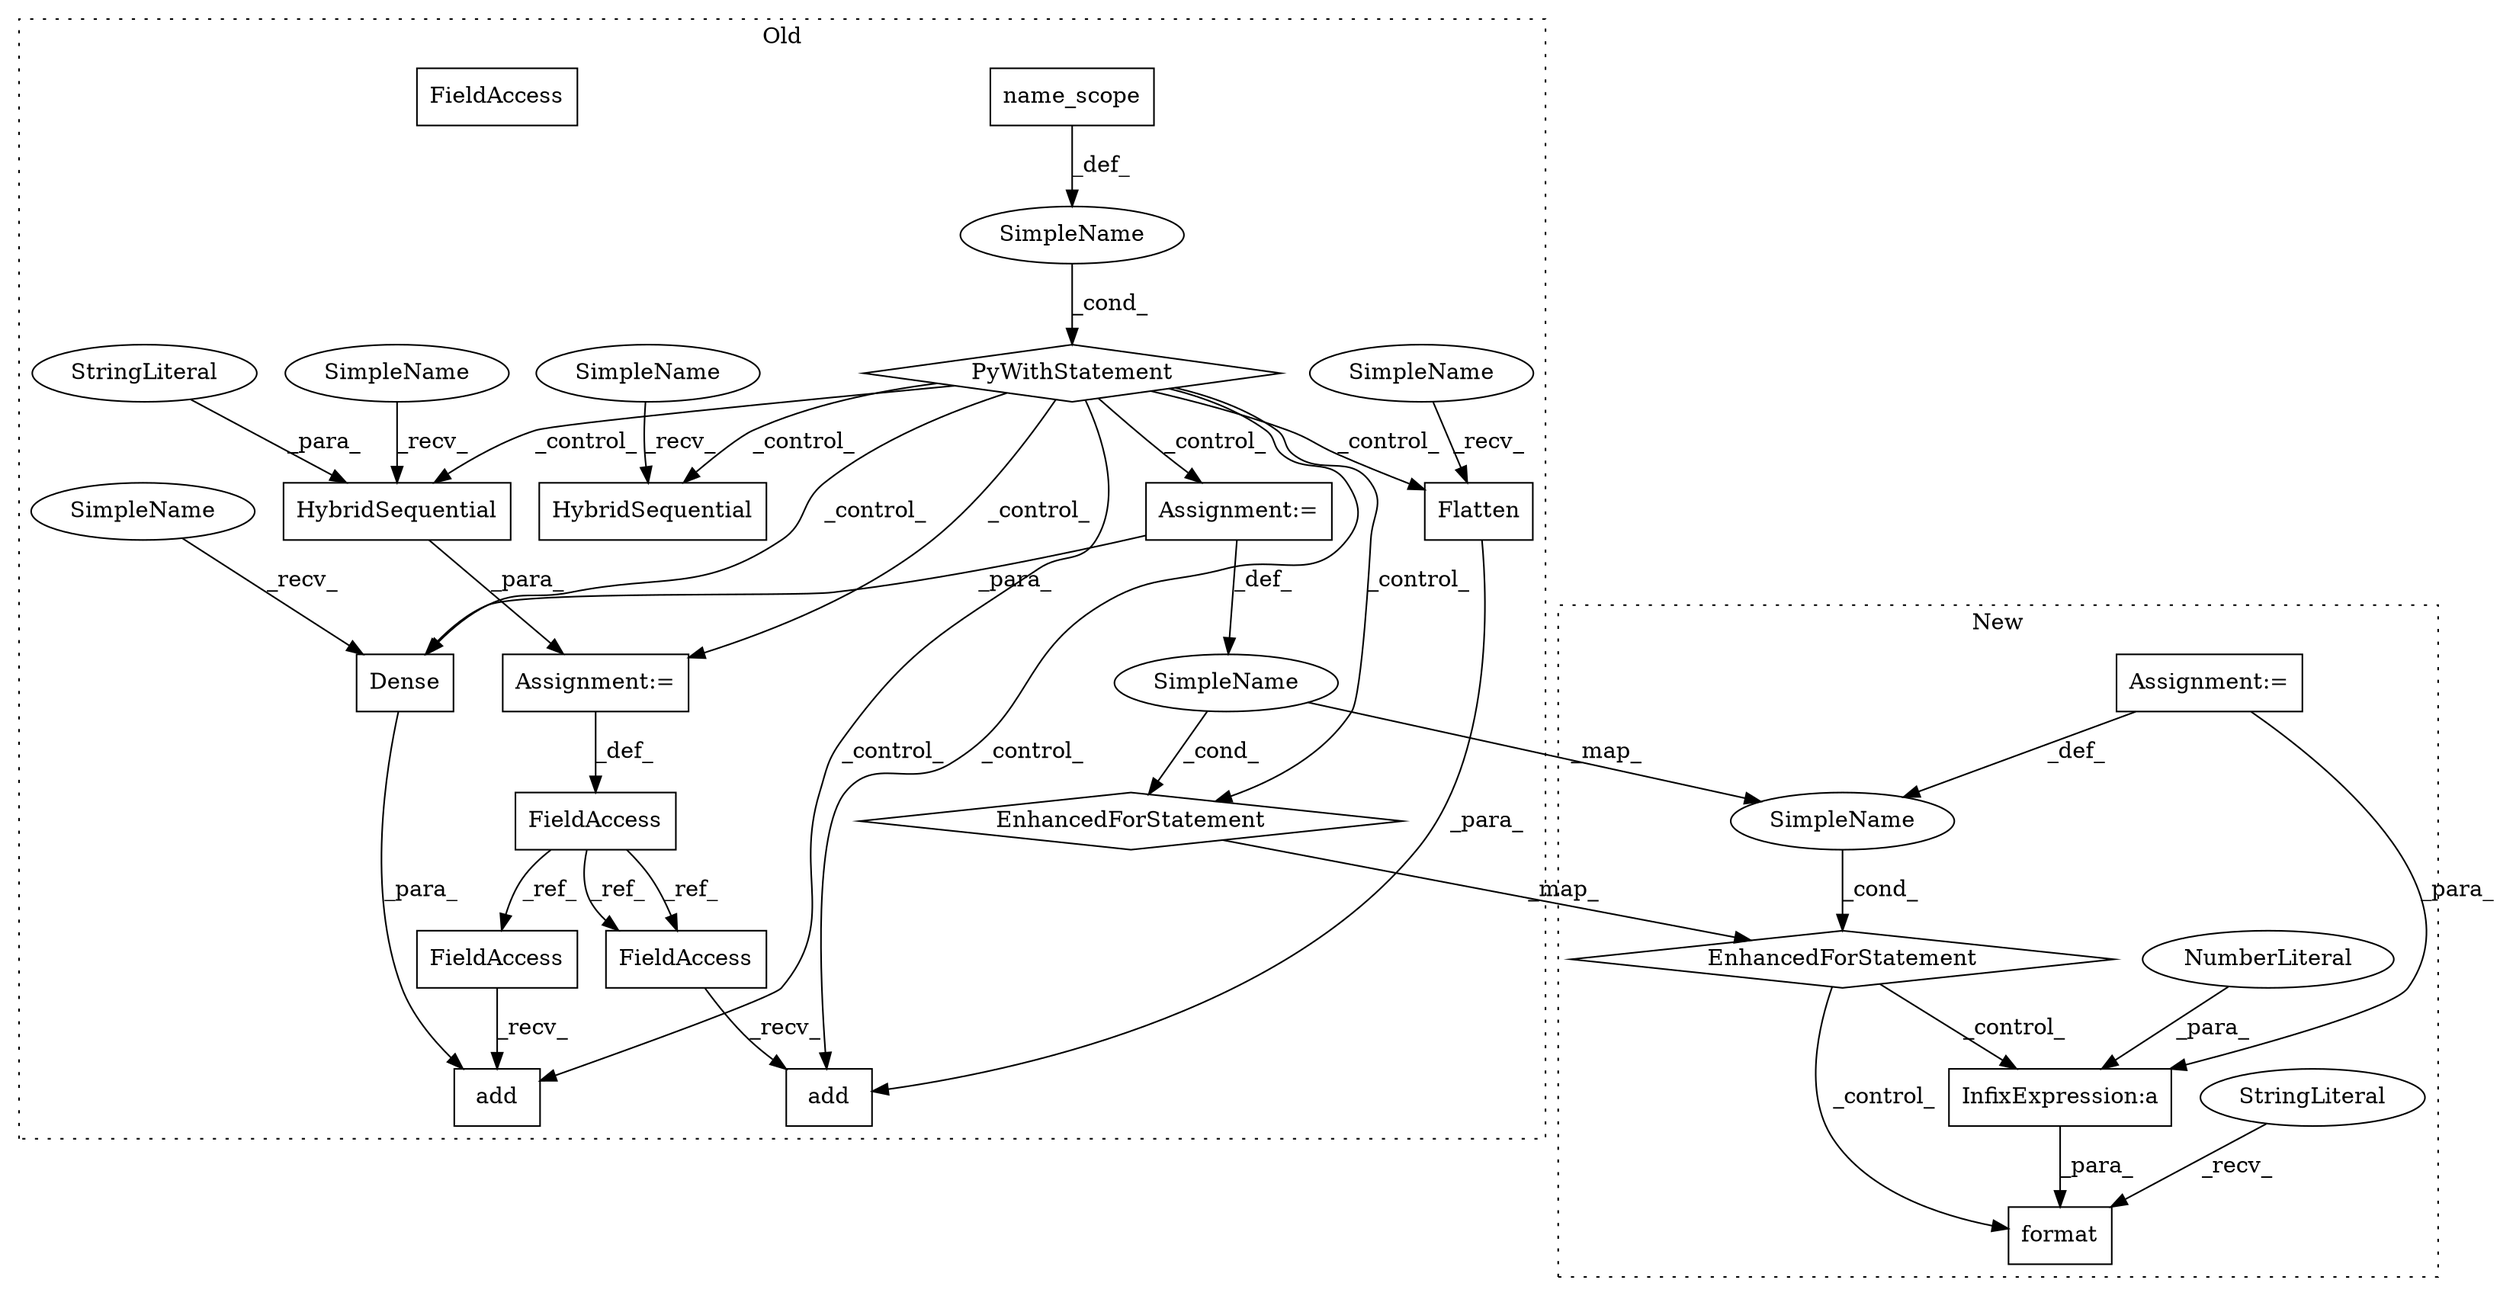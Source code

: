 digraph G {
subgraph cluster0 {
1 [label="name_scope" a="32" s="5915" l="12" shape="box"];
4 [label="PyWithStatement" a="104" s="5900,5927" l="10,2" shape="diamond"];
5 [label="Assignment:=" a="7" s="6346,6475" l="81,2" shape="box"];
6 [label="SimpleName" a="42" s="" l="" shape="ellipse"];
9 [label="SimpleName" a="42" s="6431" l="12" shape="ellipse"];
11 [label="EnhancedForStatement" a="70" s="6346,6475" l="81,2" shape="diamond"];
12 [label="add" a="32" s="6929,6945" l="4,1" shape="box"];
13 [label="FieldAccess" a="22" s="6874" l="11" shape="box"];
16 [label="Flatten" a="32" s="6936" l="9" shape="box"];
17 [label="HybridSequential" a="32" s="5954,5973" l="17,1" shape="box"];
18 [label="HybridSequential" a="32" s="6889,6908" l="17,1" shape="box"];
19 [label="StringLiteral" a="45" s="6906" l="2" shape="ellipse"];
20 [label="Assignment:=" a="7" s="6885" l="1" shape="box"];
21 [label="Dense" a="32" s="6973,6998" l="6,1" shape="box"];
22 [label="FieldAccess" a="22" s="6917" l="11" shape="box"];
23 [label="add" a="32" s="6966,6999" l="4,1" shape="box"];
24 [label="FieldAccess" a="22" s="6917" l="11" shape="box"];
25 [label="FieldAccess" a="22" s="6954" l="11" shape="box"];
26 [label="SimpleName" a="42" s="6886" l="2" shape="ellipse"];
27 [label="SimpleName" a="42" s="6933" l="2" shape="ellipse"];
28 [label="SimpleName" a="42" s="6970" l="2" shape="ellipse"];
29 [label="SimpleName" a="42" s="5951" l="2" shape="ellipse"];
label = "Old";
style="dotted";
}
subgraph cluster1 {
2 [label="format" a="32" s="5940,5952" l="7,1" shape="box"];
3 [label="StringLiteral" a="45" s="5931" l="8" shape="ellipse"];
7 [label="Assignment:=" a="7" s="5736,5853" l="69,2" shape="box"];
8 [label="SimpleName" a="42" s="5809" l="12" shape="ellipse"];
10 [label="EnhancedForStatement" a="70" s="5736,5853" l="69,2" shape="diamond"];
14 [label="InfixExpression:a" a="27" s="5948" l="3" shape="box"];
15 [label="NumberLiteral" a="34" s="5951" l="1" shape="ellipse"];
label = "New";
style="dotted";
}
1 -> 6 [label="_def_"];
3 -> 2 [label="_recv_"];
4 -> 18 [label="_control_"];
4 -> 11 [label="_control_"];
4 -> 21 [label="_control_"];
4 -> 17 [label="_control_"];
4 -> 23 [label="_control_"];
4 -> 16 [label="_control_"];
4 -> 12 [label="_control_"];
4 -> 5 [label="_control_"];
4 -> 20 [label="_control_"];
5 -> 9 [label="_def_"];
5 -> 21 [label="_para_"];
6 -> 4 [label="_cond_"];
7 -> 14 [label="_para_"];
7 -> 8 [label="_def_"];
8 -> 10 [label="_cond_"];
9 -> 11 [label="_cond_"];
9 -> 8 [label="_map_"];
10 -> 14 [label="_control_"];
10 -> 2 [label="_control_"];
11 -> 10 [label="_map_"];
13 -> 24 [label="_ref_"];
13 -> 24 [label="_ref_"];
13 -> 25 [label="_ref_"];
14 -> 2 [label="_para_"];
15 -> 14 [label="_para_"];
16 -> 12 [label="_para_"];
18 -> 20 [label="_para_"];
19 -> 18 [label="_para_"];
20 -> 13 [label="_def_"];
21 -> 23 [label="_para_"];
24 -> 12 [label="_recv_"];
25 -> 23 [label="_recv_"];
26 -> 18 [label="_recv_"];
27 -> 16 [label="_recv_"];
28 -> 21 [label="_recv_"];
29 -> 17 [label="_recv_"];
}